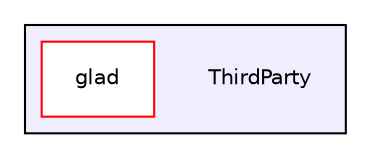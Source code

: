 digraph "ThirdParty" {
  compound=true
  node [ fontsize="10", fontname="Helvetica"];
  edge [ labelfontsize="10", labelfontname="Helvetica"];
  subgraph clusterdir_ca6cabe6faa89642a99ddef30fe3d137 {
    graph [ bgcolor="#eeeeff", pencolor="black", label="" URL="dir_ca6cabe6faa89642a99ddef30fe3d137.html"];
    dir_ca6cabe6faa89642a99ddef30fe3d137 [shape=plaintext label="ThirdParty"];
    dir_bc249858152a0fd54e89ccce372118a5 [shape=box label="glad" color="red" fillcolor="white" style="filled" URL="dir_bc249858152a0fd54e89ccce372118a5.html"];
  }
}
